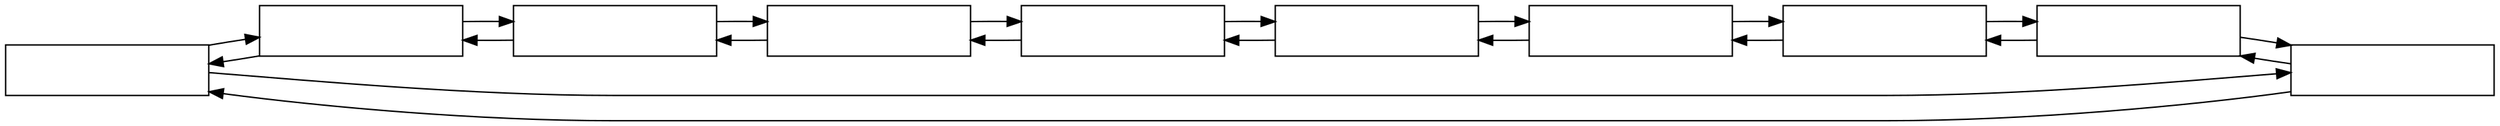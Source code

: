 digraph G{ 
rankdir=LR 
node[ shape = box] 
0[label = "" width=2.0 ]; 
1[label = "" width=2.0 ]; 
2[label = "" width=2.0 ]; 
3[label = "" width=2.0 ]; 
4[label = "" width=2.0 ]; 
5[label = "" width=2.0 ]; 
6[label = "" width=2.0 ]; 
7[label = "" width=2.0 ]; 
8[label = "" width=2.0 ]; 
9[label = "" width=2.0 ]; 
0 -> 1[dir = back]; 
0 -> 1 
1 -> 2[dir = back]; 
1 -> 2 
2 -> 3[dir = back]; 
2 -> 3 
3 -> 4[dir = back]; 
3 -> 4 
4 -> 5[dir = back]; 
4 -> 5 
5 -> 6[dir = back]; 
5 -> 6 
6 -> 7[dir = back]; 
6 -> 7 
7 -> 8[dir = back]; 
7 -> 8 
8 -> 9[dir = back]; 
8 -> 9 
0 -> 9[dir = back]; 
0 -> 9 
}